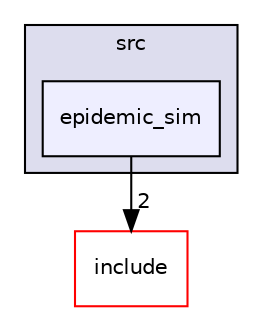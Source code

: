 digraph "src/epidemic_sim" {
  compound=true
  node [ fontsize="10", fontname="Helvetica"];
  edge [ labelfontsize="10", labelfontname="Helvetica"];
  subgraph clusterdir_68267d1309a1af8e8297ef4c3efbcdba {
    graph [ bgcolor="#ddddee", pencolor="black", label="src" fontname="Helvetica", fontsize="10", URL="dir_68267d1309a1af8e8297ef4c3efbcdba.html"]
  dir_0afa2488f4e1a2cd34c7ffae95dfe620 [shape=box, label="epidemic_sim", style="filled", fillcolor="#eeeeff", pencolor="black", URL="dir_0afa2488f4e1a2cd34c7ffae95dfe620.html"];
  }
  dir_d44c64559bbebec7f509842c48db8b23 [shape=box label="include" fillcolor="white" style="filled" color="red" URL="dir_d44c64559bbebec7f509842c48db8b23.html"];
  dir_0afa2488f4e1a2cd34c7ffae95dfe620->dir_d44c64559bbebec7f509842c48db8b23 [headlabel="2", labeldistance=1.5 headhref="dir_000005_000000.html"];
}
